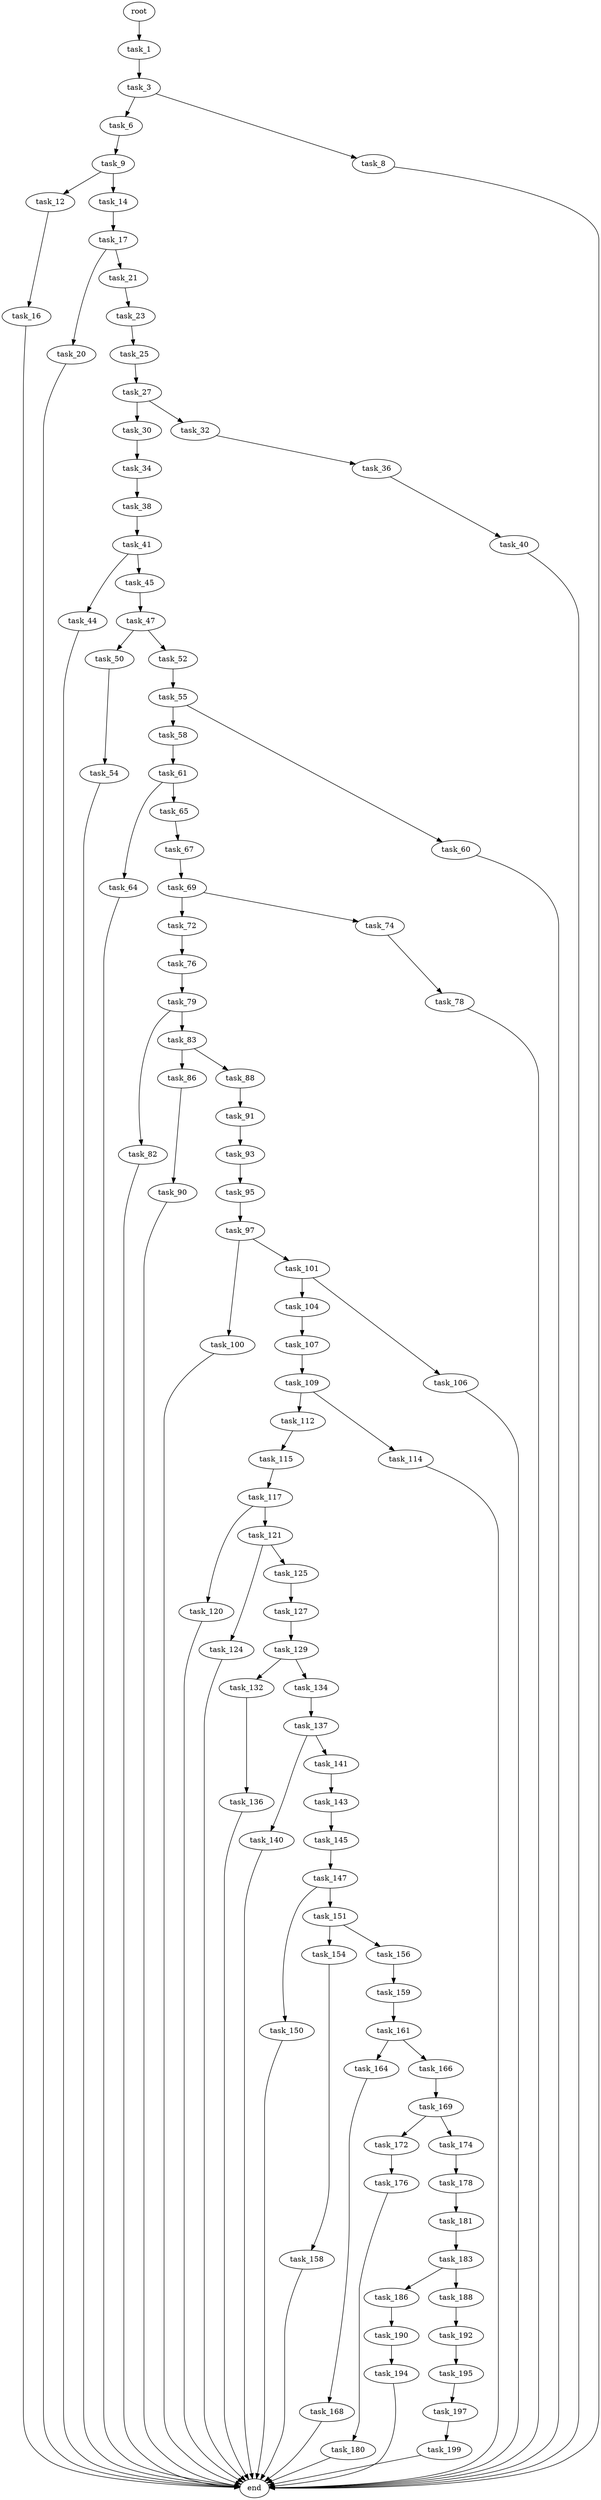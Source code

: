 digraph G {
  root [size="0.000000"];
  task_1 [size="782757789696.000000"];
  task_3 [size="8589934592.000000"];
  task_6 [size="7135393437.000000"];
  task_8 [size="33367146872.000000"];
  task_9 [size="28991029248.000000"];
  task_12 [size="11265837952.000000"];
  task_14 [size="549755813888.000000"];
  task_16 [size="368293445632.000000"];
  task_17 [size="83674837136.000000"];
  task_20 [size="3999695721.000000"];
  task_21 [size="549755813888.000000"];
  task_23 [size="111616288868.000000"];
  task_25 [size="138253126856.000000"];
  task_27 [size="167084883082.000000"];
  task_30 [size="134217728000.000000"];
  task_32 [size="368293445632.000000"];
  task_34 [size="231928233984.000000"];
  task_36 [size="8589934592.000000"];
  task_38 [size="240114632320.000000"];
  task_40 [size="35727972748.000000"];
  task_41 [size="34119641479.000000"];
  task_44 [size="2132716418.000000"];
  task_45 [size="8356985905.000000"];
  task_47 [size="10436672611.000000"];
  task_50 [size="43217022464.000000"];
  task_52 [size="68719476736.000000"];
  task_54 [size="150695417122.000000"];
  task_55 [size="4251669399.000000"];
  task_58 [size="222366007372.000000"];
  task_60 [size="368293445632.000000"];
  task_61 [size="549755813888.000000"];
  task_64 [size="134217728000.000000"];
  task_65 [size="782757789696.000000"];
  task_67 [size="12260397718.000000"];
  task_69 [size="31236969478.000000"];
  task_72 [size="28991029248.000000"];
  task_74 [size="81127760543.000000"];
  task_76 [size="5209219426.000000"];
  task_78 [size="8589934592.000000"];
  task_79 [size="6537846720.000000"];
  task_82 [size="735541554785.000000"];
  task_83 [size="89388536668.000000"];
  task_86 [size="28991029248.000000"];
  task_88 [size="68719476736.000000"];
  task_90 [size="231928233984.000000"];
  task_91 [size="549755813888.000000"];
  task_93 [size="231928233984.000000"];
  task_95 [size="166705790912.000000"];
  task_97 [size="782757789696.000000"];
  task_100 [size="18977703567.000000"];
  task_101 [size="1073741824000.000000"];
  task_104 [size="1745926846.000000"];
  task_106 [size="18476927765.000000"];
  task_107 [size="134217728000.000000"];
  task_109 [size="68719476736.000000"];
  task_112 [size="343938822432.000000"];
  task_114 [size="473203750464.000000"];
  task_115 [size="15242776891.000000"];
  task_117 [size="7797018689.000000"];
  task_120 [size="113560070105.000000"];
  task_121 [size="21823346729.000000"];
  task_124 [size="6909401325.000000"];
  task_125 [size="107504800863.000000"];
  task_127 [size="782757789696.000000"];
  task_129 [size="71627256761.000000"];
  task_132 [size="134217728000.000000"];
  task_134 [size="1347070327472.000000"];
  task_136 [size="987293288212.000000"];
  task_137 [size="68719476736.000000"];
  task_140 [size="229164415888.000000"];
  task_141 [size="8589934592.000000"];
  task_143 [size="549755813888.000000"];
  task_145 [size="43378174519.000000"];
  task_147 [size="1073741824000.000000"];
  task_150 [size="12723934152.000000"];
  task_151 [size="134217728000.000000"];
  task_154 [size="140017687874.000000"];
  task_156 [size="9961653002.000000"];
  task_158 [size="17688492750.000000"];
  task_159 [size="1073741824000.000000"];
  task_161 [size="28991029248.000000"];
  task_164 [size="25366516965.000000"];
  task_166 [size="1316225661282.000000"];
  task_168 [size="3049239093.000000"];
  task_169 [size="13957528165.000000"];
  task_172 [size="10103634777.000000"];
  task_174 [size="7501999915.000000"];
  task_176 [size="8589934592.000000"];
  task_178 [size="1073741824000.000000"];
  task_180 [size="572217342.000000"];
  task_181 [size="6757112818.000000"];
  task_183 [size="231928233984.000000"];
  task_186 [size="25637613548.000000"];
  task_188 [size="68179818036.000000"];
  task_190 [size="17318699642.000000"];
  task_192 [size="367210062467.000000"];
  task_194 [size="865678277127.000000"];
  task_195 [size="788080133459.000000"];
  task_197 [size="18332983783.000000"];
  task_199 [size="5984857680.000000"];
  end [size="0.000000"];

  root -> task_1 [size="1.000000"];
  task_1 -> task_3 [size="679477248.000000"];
  task_3 -> task_6 [size="33554432.000000"];
  task_3 -> task_8 [size="33554432.000000"];
  task_6 -> task_9 [size="209715200.000000"];
  task_8 -> end [size="1.000000"];
  task_9 -> task_12 [size="75497472.000000"];
  task_9 -> task_14 [size="75497472.000000"];
  task_12 -> task_16 [size="209715200.000000"];
  task_14 -> task_17 [size="536870912.000000"];
  task_16 -> end [size="1.000000"];
  task_17 -> task_20 [size="75497472.000000"];
  task_17 -> task_21 [size="75497472.000000"];
  task_20 -> end [size="1.000000"];
  task_21 -> task_23 [size="536870912.000000"];
  task_23 -> task_25 [size="75497472.000000"];
  task_25 -> task_27 [size="209715200.000000"];
  task_27 -> task_30 [size="536870912.000000"];
  task_27 -> task_32 [size="536870912.000000"];
  task_30 -> task_34 [size="209715200.000000"];
  task_32 -> task_36 [size="411041792.000000"];
  task_34 -> task_38 [size="301989888.000000"];
  task_36 -> task_40 [size="33554432.000000"];
  task_38 -> task_41 [size="209715200.000000"];
  task_40 -> end [size="1.000000"];
  task_41 -> task_44 [size="536870912.000000"];
  task_41 -> task_45 [size="536870912.000000"];
  task_44 -> end [size="1.000000"];
  task_45 -> task_47 [size="411041792.000000"];
  task_47 -> task_50 [size="33554432.000000"];
  task_47 -> task_52 [size="33554432.000000"];
  task_50 -> task_54 [size="679477248.000000"];
  task_52 -> task_55 [size="134217728.000000"];
  task_54 -> end [size="1.000000"];
  task_55 -> task_58 [size="209715200.000000"];
  task_55 -> task_60 [size="209715200.000000"];
  task_58 -> task_61 [size="209715200.000000"];
  task_60 -> end [size="1.000000"];
  task_61 -> task_64 [size="536870912.000000"];
  task_61 -> task_65 [size="536870912.000000"];
  task_64 -> end [size="1.000000"];
  task_65 -> task_67 [size="679477248.000000"];
  task_67 -> task_69 [size="33554432.000000"];
  task_69 -> task_72 [size="679477248.000000"];
  task_69 -> task_74 [size="679477248.000000"];
  task_72 -> task_76 [size="75497472.000000"];
  task_74 -> task_78 [size="134217728.000000"];
  task_76 -> task_79 [size="209715200.000000"];
  task_78 -> end [size="1.000000"];
  task_79 -> task_82 [size="536870912.000000"];
  task_79 -> task_83 [size="536870912.000000"];
  task_82 -> end [size="1.000000"];
  task_83 -> task_86 [size="75497472.000000"];
  task_83 -> task_88 [size="75497472.000000"];
  task_86 -> task_90 [size="75497472.000000"];
  task_88 -> task_91 [size="134217728.000000"];
  task_90 -> end [size="1.000000"];
  task_91 -> task_93 [size="536870912.000000"];
  task_93 -> task_95 [size="301989888.000000"];
  task_95 -> task_97 [size="209715200.000000"];
  task_97 -> task_100 [size="679477248.000000"];
  task_97 -> task_101 [size="679477248.000000"];
  task_100 -> end [size="1.000000"];
  task_101 -> task_104 [size="838860800.000000"];
  task_101 -> task_106 [size="838860800.000000"];
  task_104 -> task_107 [size="33554432.000000"];
  task_106 -> end [size="1.000000"];
  task_107 -> task_109 [size="209715200.000000"];
  task_109 -> task_112 [size="134217728.000000"];
  task_109 -> task_114 [size="134217728.000000"];
  task_112 -> task_115 [size="411041792.000000"];
  task_114 -> end [size="1.000000"];
  task_115 -> task_117 [size="301989888.000000"];
  task_117 -> task_120 [size="301989888.000000"];
  task_117 -> task_121 [size="301989888.000000"];
  task_120 -> end [size="1.000000"];
  task_121 -> task_124 [size="838860800.000000"];
  task_121 -> task_125 [size="838860800.000000"];
  task_124 -> end [size="1.000000"];
  task_125 -> task_127 [size="75497472.000000"];
  task_127 -> task_129 [size="679477248.000000"];
  task_129 -> task_132 [size="134217728.000000"];
  task_129 -> task_134 [size="134217728.000000"];
  task_132 -> task_136 [size="209715200.000000"];
  task_134 -> task_137 [size="838860800.000000"];
  task_136 -> end [size="1.000000"];
  task_137 -> task_140 [size="134217728.000000"];
  task_137 -> task_141 [size="134217728.000000"];
  task_140 -> end [size="1.000000"];
  task_141 -> task_143 [size="33554432.000000"];
  task_143 -> task_145 [size="536870912.000000"];
  task_145 -> task_147 [size="33554432.000000"];
  task_147 -> task_150 [size="838860800.000000"];
  task_147 -> task_151 [size="838860800.000000"];
  task_150 -> end [size="1.000000"];
  task_151 -> task_154 [size="209715200.000000"];
  task_151 -> task_156 [size="209715200.000000"];
  task_154 -> task_158 [size="301989888.000000"];
  task_156 -> task_159 [size="33554432.000000"];
  task_158 -> end [size="1.000000"];
  task_159 -> task_161 [size="838860800.000000"];
  task_161 -> task_164 [size="75497472.000000"];
  task_161 -> task_166 [size="75497472.000000"];
  task_164 -> task_168 [size="536870912.000000"];
  task_166 -> task_169 [size="838860800.000000"];
  task_168 -> end [size="1.000000"];
  task_169 -> task_172 [size="679477248.000000"];
  task_169 -> task_174 [size="679477248.000000"];
  task_172 -> task_176 [size="209715200.000000"];
  task_174 -> task_178 [size="209715200.000000"];
  task_176 -> task_180 [size="33554432.000000"];
  task_178 -> task_181 [size="838860800.000000"];
  task_180 -> end [size="1.000000"];
  task_181 -> task_183 [size="134217728.000000"];
  task_183 -> task_186 [size="301989888.000000"];
  task_183 -> task_188 [size="301989888.000000"];
  task_186 -> task_190 [size="679477248.000000"];
  task_188 -> task_192 [size="209715200.000000"];
  task_190 -> task_194 [size="411041792.000000"];
  task_192 -> task_195 [size="679477248.000000"];
  task_194 -> end [size="1.000000"];
  task_195 -> task_197 [size="536870912.000000"];
  task_197 -> task_199 [size="301989888.000000"];
  task_199 -> end [size="1.000000"];
}
